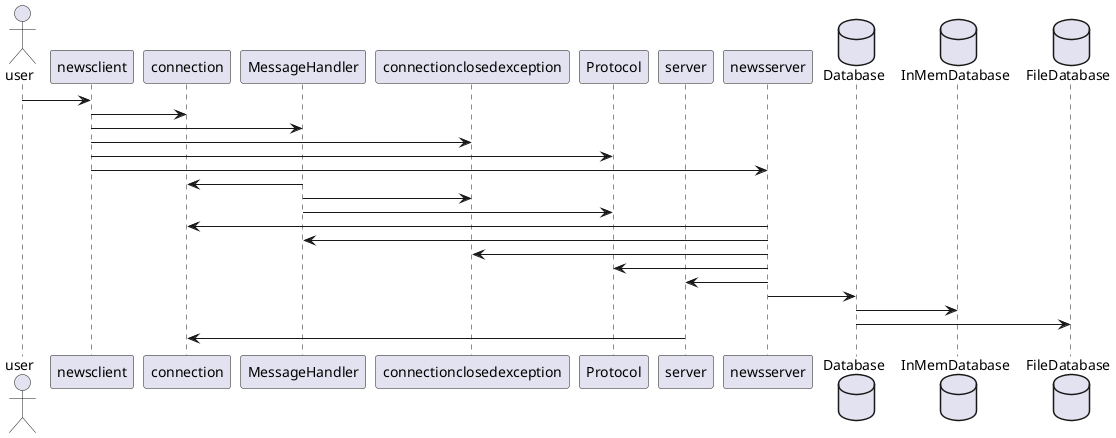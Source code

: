 @startuml A Newsserver Implementation

actor user

participant newsclient
participant connection
participant MessageHandler
participant connectionclosedexception
participant Protocol 
participant server
participant newsserver

database Database
database InMemDatabase
database FileDatabase 


user -> newsclient

newsclient -> connection
newsclient -> MessageHandler
newsclient -> connectionclosedexception
newsclient -> Protocol
newsclient -> newsserver

MessageHandler -> connection
MessageHandler -> connectionclosedexception
MessageHandler -> Protocol

newsserver -> connection
newsserver -> MessageHandler
newsserver -> connectionclosedexception
newsserver -> Protocol
newsserver -> server
newsserver -> Database

Database -> InMemDatabase
Database -> FileDatabase

server -> connection

@enduml
